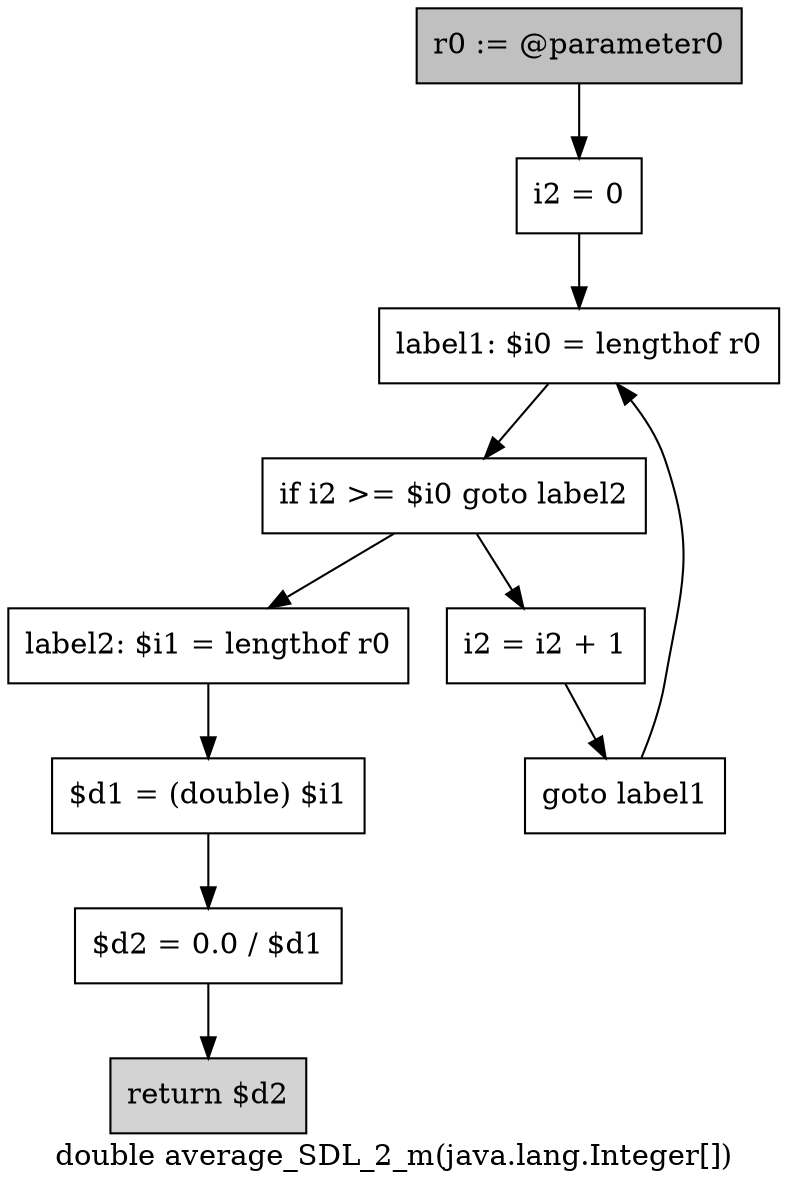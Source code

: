 digraph "double average_SDL_2_m(java.lang.Integer[])" {
    label="double average_SDL_2_m(java.lang.Integer[])";
    node [shape=box];
    "0" [style=filled,fillcolor=gray,label="r0 := @parameter0",];
    "1" [label="i2 = 0",];
    "0"->"1";
    "2" [label="label1: $i0 = lengthof r0",];
    "1"->"2";
    "3" [label="if i2 >= $i0 goto label2",];
    "2"->"3";
    "4" [label="i2 = i2 + 1",];
    "3"->"4";
    "6" [label="label2: $i1 = lengthof r0",];
    "3"->"6";
    "5" [label="goto label1",];
    "4"->"5";
    "5"->"2";
    "7" [label="$d1 = (double) $i1",];
    "6"->"7";
    "8" [label="$d2 = 0.0 / $d1",];
    "7"->"8";
    "9" [style=filled,fillcolor=lightgray,label="return $d2",];
    "8"->"9";
}
